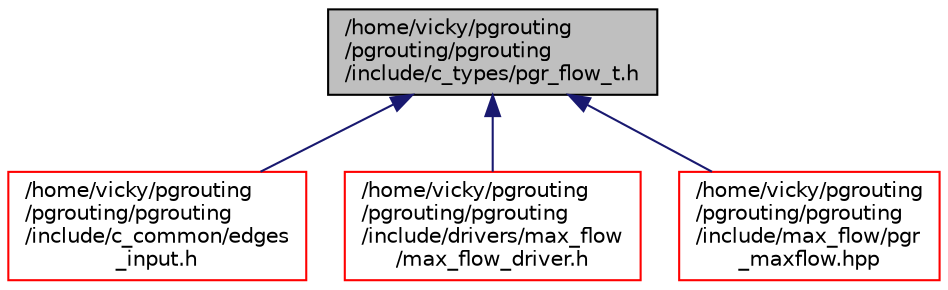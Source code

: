 digraph "/home/vicky/pgrouting/pgrouting/pgrouting/include/c_types/pgr_flow_t.h"
{
  edge [fontname="Helvetica",fontsize="10",labelfontname="Helvetica",labelfontsize="10"];
  node [fontname="Helvetica",fontsize="10",shape=record];
  Node1 [label="/home/vicky/pgrouting\l/pgrouting/pgrouting\l/include/c_types/pgr_flow_t.h",height=0.2,width=0.4,color="black", fillcolor="grey75", style="filled", fontcolor="black"];
  Node1 -> Node2 [dir="back",color="midnightblue",fontsize="10",style="solid",fontname="Helvetica"];
  Node2 [label="/home/vicky/pgrouting\l/pgrouting/pgrouting\l/include/c_common/edges\l_input.h",height=0.2,width=0.4,color="red", fillcolor="white", style="filled",URL="$edges__input_8h.html"];
  Node1 -> Node3 [dir="back",color="midnightblue",fontsize="10",style="solid",fontname="Helvetica"];
  Node3 [label="/home/vicky/pgrouting\l/pgrouting/pgrouting\l/include/drivers/max_flow\l/max_flow_driver.h",height=0.2,width=0.4,color="red", fillcolor="white", style="filled",URL="$max__flow__driver_8h.html"];
  Node1 -> Node4 [dir="back",color="midnightblue",fontsize="10",style="solid",fontname="Helvetica"];
  Node4 [label="/home/vicky/pgrouting\l/pgrouting/pgrouting\l/include/max_flow/pgr\l_maxflow.hpp",height=0.2,width=0.4,color="red", fillcolor="white", style="filled",URL="$pgr__maxflow_8hpp.html"];
}
